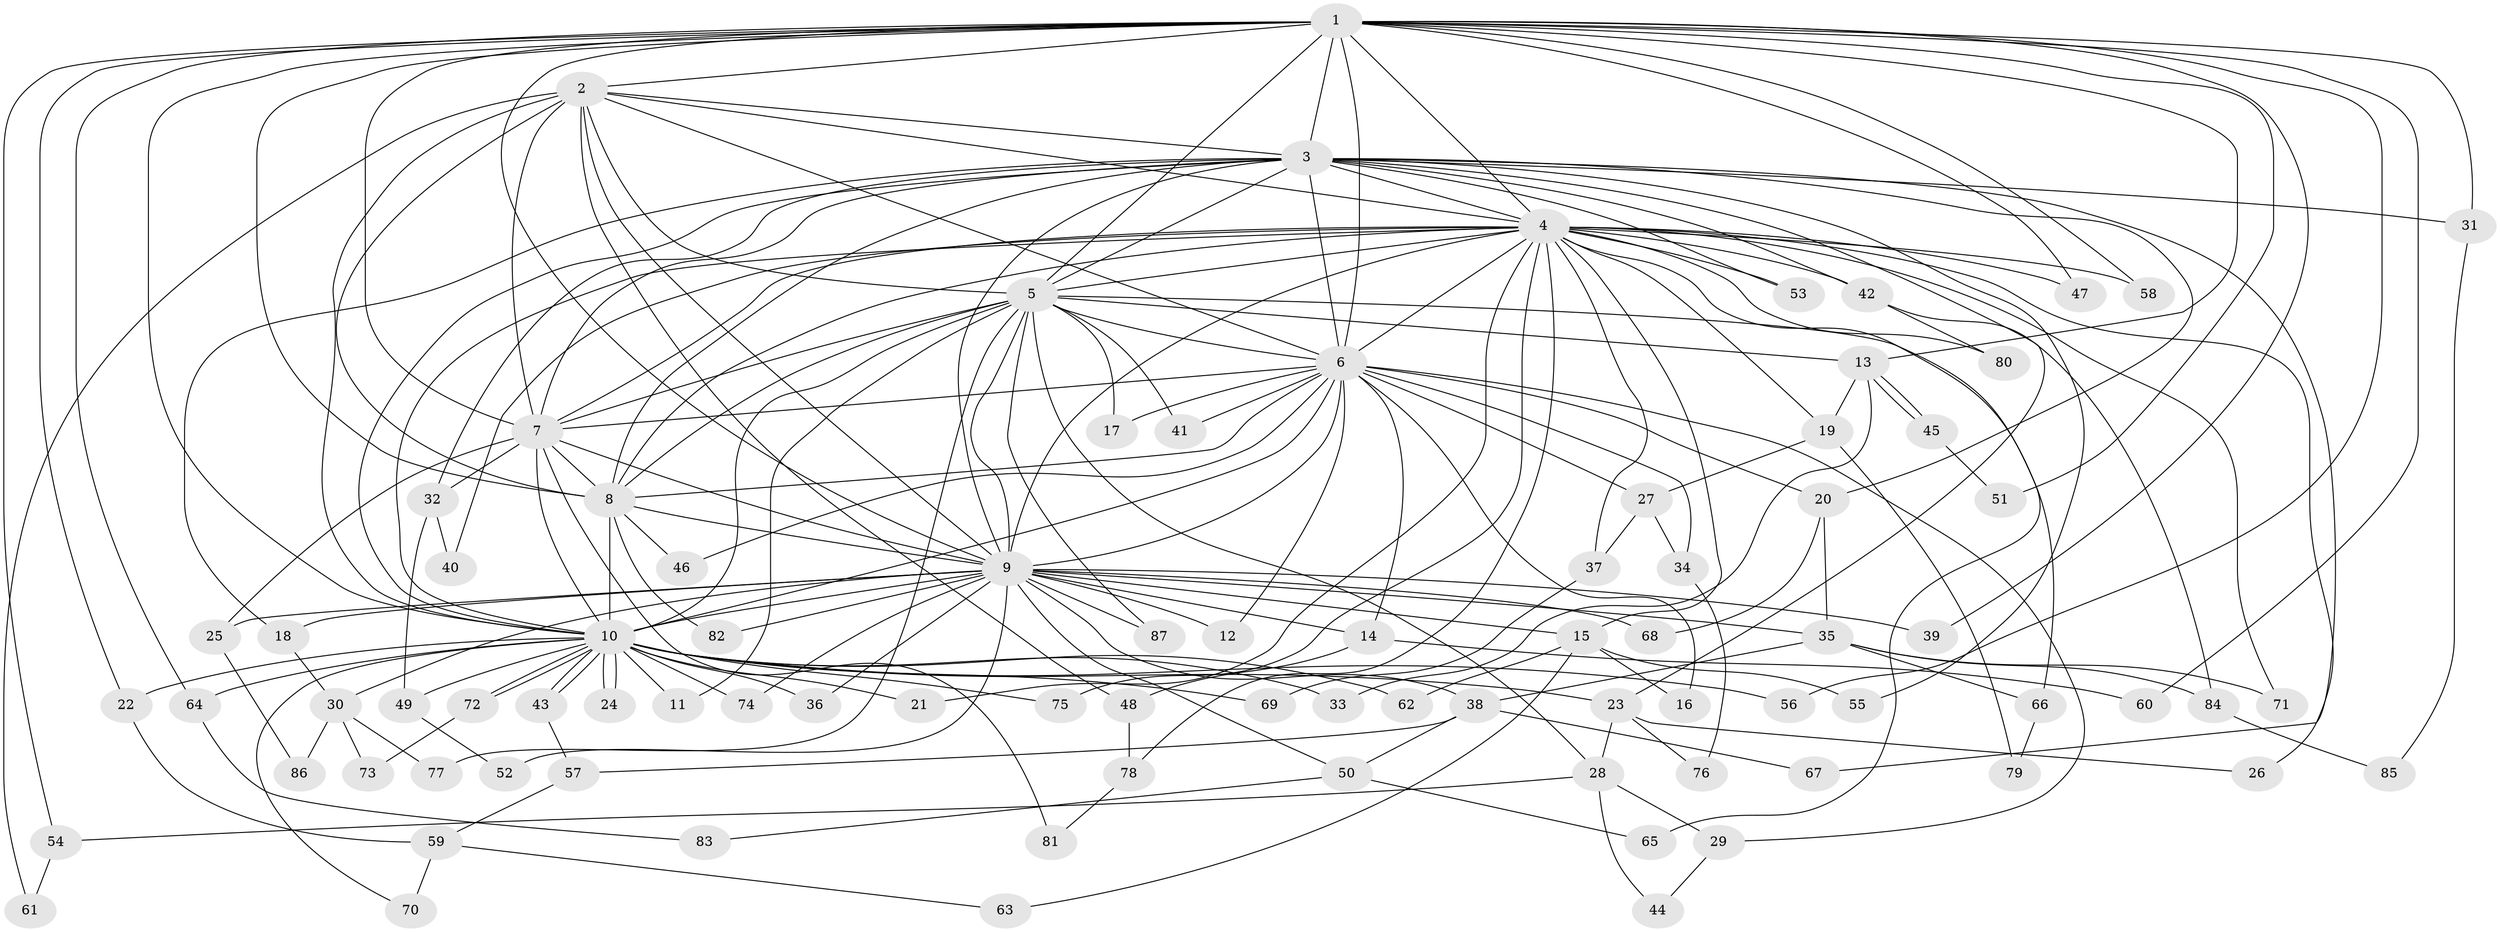 // coarse degree distribution, {20: 0.029411764705882353, 2: 0.5, 1: 0.2647058823529412, 3: 0.058823529411764705, 7: 0.029411764705882353, 15: 0.029411764705882353, 13: 0.058823529411764705, 5: 0.029411764705882353}
// Generated by graph-tools (version 1.1) at 2025/49/03/04/25 21:49:03]
// undirected, 87 vertices, 199 edges
graph export_dot {
graph [start="1"]
  node [color=gray90,style=filled];
  1;
  2;
  3;
  4;
  5;
  6;
  7;
  8;
  9;
  10;
  11;
  12;
  13;
  14;
  15;
  16;
  17;
  18;
  19;
  20;
  21;
  22;
  23;
  24;
  25;
  26;
  27;
  28;
  29;
  30;
  31;
  32;
  33;
  34;
  35;
  36;
  37;
  38;
  39;
  40;
  41;
  42;
  43;
  44;
  45;
  46;
  47;
  48;
  49;
  50;
  51;
  52;
  53;
  54;
  55;
  56;
  57;
  58;
  59;
  60;
  61;
  62;
  63;
  64;
  65;
  66;
  67;
  68;
  69;
  70;
  71;
  72;
  73;
  74;
  75;
  76;
  77;
  78;
  79;
  80;
  81;
  82;
  83;
  84;
  85;
  86;
  87;
  1 -- 2;
  1 -- 3;
  1 -- 4;
  1 -- 5;
  1 -- 6;
  1 -- 7;
  1 -- 8;
  1 -- 9;
  1 -- 10;
  1 -- 13;
  1 -- 22;
  1 -- 31;
  1 -- 39;
  1 -- 47;
  1 -- 51;
  1 -- 54;
  1 -- 56;
  1 -- 58;
  1 -- 60;
  1 -- 64;
  2 -- 3;
  2 -- 4;
  2 -- 5;
  2 -- 6;
  2 -- 7;
  2 -- 8;
  2 -- 9;
  2 -- 10;
  2 -- 48;
  2 -- 61;
  3 -- 4;
  3 -- 5;
  3 -- 6;
  3 -- 7;
  3 -- 8;
  3 -- 9;
  3 -- 10;
  3 -- 18;
  3 -- 20;
  3 -- 23;
  3 -- 31;
  3 -- 32;
  3 -- 42;
  3 -- 53;
  3 -- 55;
  3 -- 67;
  4 -- 5;
  4 -- 6;
  4 -- 7;
  4 -- 8;
  4 -- 9;
  4 -- 10;
  4 -- 15;
  4 -- 19;
  4 -- 21;
  4 -- 26;
  4 -- 37;
  4 -- 40;
  4 -- 42;
  4 -- 47;
  4 -- 53;
  4 -- 58;
  4 -- 65;
  4 -- 71;
  4 -- 75;
  4 -- 78;
  4 -- 80;
  5 -- 6;
  5 -- 7;
  5 -- 8;
  5 -- 9;
  5 -- 10;
  5 -- 11;
  5 -- 13;
  5 -- 17;
  5 -- 28;
  5 -- 41;
  5 -- 66;
  5 -- 77;
  5 -- 87;
  6 -- 7;
  6 -- 8;
  6 -- 9;
  6 -- 10;
  6 -- 12;
  6 -- 14;
  6 -- 16;
  6 -- 17;
  6 -- 20;
  6 -- 27;
  6 -- 29;
  6 -- 34;
  6 -- 41;
  6 -- 46;
  7 -- 8;
  7 -- 9;
  7 -- 10;
  7 -- 25;
  7 -- 32;
  7 -- 81;
  8 -- 9;
  8 -- 10;
  8 -- 46;
  8 -- 82;
  9 -- 10;
  9 -- 12;
  9 -- 14;
  9 -- 15;
  9 -- 18;
  9 -- 25;
  9 -- 30;
  9 -- 35;
  9 -- 36;
  9 -- 38;
  9 -- 39;
  9 -- 50;
  9 -- 52;
  9 -- 68;
  9 -- 74;
  9 -- 82;
  9 -- 87;
  10 -- 11;
  10 -- 21;
  10 -- 22;
  10 -- 23;
  10 -- 24;
  10 -- 24;
  10 -- 33;
  10 -- 36;
  10 -- 43;
  10 -- 43;
  10 -- 49;
  10 -- 56;
  10 -- 62;
  10 -- 64;
  10 -- 69;
  10 -- 70;
  10 -- 72;
  10 -- 72;
  10 -- 74;
  10 -- 75;
  13 -- 19;
  13 -- 33;
  13 -- 45;
  13 -- 45;
  14 -- 48;
  14 -- 60;
  15 -- 16;
  15 -- 55;
  15 -- 62;
  15 -- 63;
  18 -- 30;
  19 -- 27;
  19 -- 79;
  20 -- 35;
  20 -- 68;
  22 -- 59;
  23 -- 26;
  23 -- 28;
  23 -- 76;
  25 -- 86;
  27 -- 34;
  27 -- 37;
  28 -- 29;
  28 -- 44;
  28 -- 54;
  29 -- 44;
  30 -- 73;
  30 -- 77;
  30 -- 86;
  31 -- 85;
  32 -- 40;
  32 -- 49;
  34 -- 76;
  35 -- 38;
  35 -- 66;
  35 -- 71;
  35 -- 84;
  37 -- 69;
  38 -- 50;
  38 -- 57;
  38 -- 67;
  42 -- 80;
  42 -- 84;
  43 -- 57;
  45 -- 51;
  48 -- 78;
  49 -- 52;
  50 -- 65;
  50 -- 83;
  54 -- 61;
  57 -- 59;
  59 -- 63;
  59 -- 70;
  64 -- 83;
  66 -- 79;
  72 -- 73;
  78 -- 81;
  84 -- 85;
}
